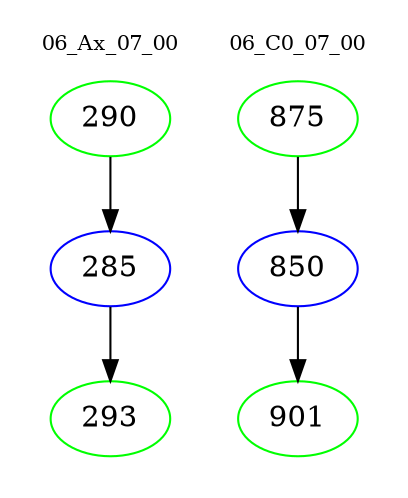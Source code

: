 digraph{
subgraph cluster_0 {
color = white
label = "06_Ax_07_00";
fontsize=10;
T0_290 [label="290", color="green"]
T0_290 -> T0_285 [color="black"]
T0_285 [label="285", color="blue"]
T0_285 -> T0_293 [color="black"]
T0_293 [label="293", color="green"]
}
subgraph cluster_1 {
color = white
label = "06_C0_07_00";
fontsize=10;
T1_875 [label="875", color="green"]
T1_875 -> T1_850 [color="black"]
T1_850 [label="850", color="blue"]
T1_850 -> T1_901 [color="black"]
T1_901 [label="901", color="green"]
}
}
